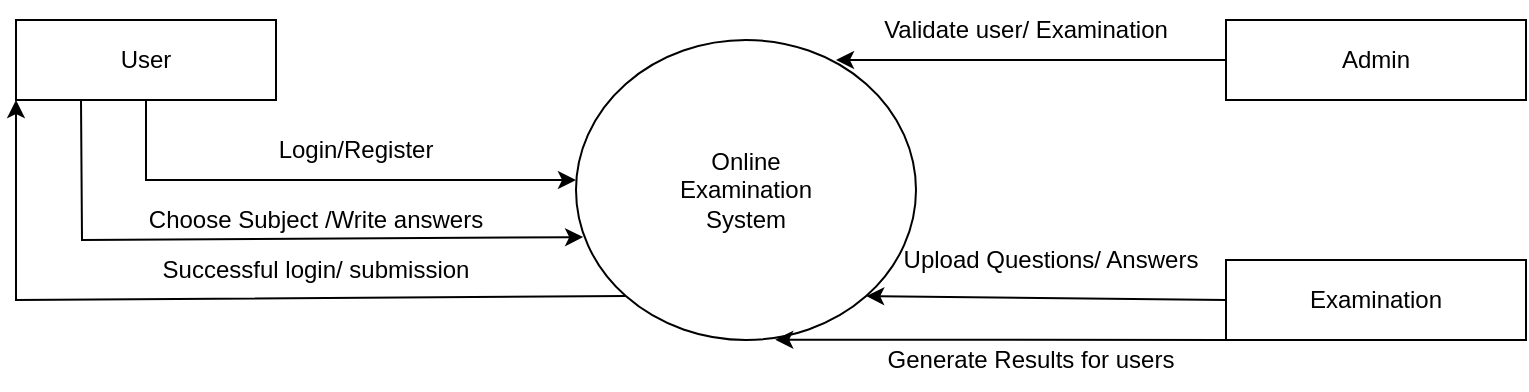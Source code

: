 <mxfile version="17.4.6" type="device"><diagram id="rzV4CzIDylbUxZsHA_tx" name="Page-1"><mxGraphModel dx="1038" dy="539" grid="1" gridSize="10" guides="1" tooltips="1" connect="1" arrows="1" fold="1" page="1" pageScale="1" pageWidth="827" pageHeight="1169" math="0" shadow="0"><root><mxCell id="0"/><mxCell id="1" parent="0"/><mxCell id="ZSa_HQ9xKbXDq02mGJp5-1" value="" style="ellipse;whiteSpace=wrap;html=1;" vertex="1" parent="1"><mxGeometry x="300" y="170" width="170" height="150" as="geometry"/></mxCell><mxCell id="ZSa_HQ9xKbXDq02mGJp5-2" value="Online Examination System" style="text;html=1;strokeColor=none;fillColor=none;align=center;verticalAlign=middle;whiteSpace=wrap;rounded=0;" vertex="1" parent="1"><mxGeometry x="355" y="230" width="60" height="30" as="geometry"/></mxCell><mxCell id="ZSa_HQ9xKbXDq02mGJp5-3" value="" style="rounded=0;whiteSpace=wrap;html=1;" vertex="1" parent="1"><mxGeometry x="20" y="160" width="130" height="40" as="geometry"/></mxCell><mxCell id="ZSa_HQ9xKbXDq02mGJp5-4" value="User" style="text;html=1;strokeColor=none;fillColor=none;align=center;verticalAlign=middle;whiteSpace=wrap;rounded=0;" vertex="1" parent="1"><mxGeometry x="55" y="165" width="60" height="30" as="geometry"/></mxCell><mxCell id="ZSa_HQ9xKbXDq02mGJp5-5" value="" style="rounded=0;whiteSpace=wrap;html=1;" vertex="1" parent="1"><mxGeometry x="625" y="160" width="150" height="40" as="geometry"/></mxCell><mxCell id="ZSa_HQ9xKbXDq02mGJp5-6" value="Admin" style="text;html=1;strokeColor=none;fillColor=none;align=center;verticalAlign=middle;whiteSpace=wrap;rounded=0;" vertex="1" parent="1"><mxGeometry x="670" y="165" width="60" height="30" as="geometry"/></mxCell><mxCell id="ZSa_HQ9xKbXDq02mGJp5-7" value="" style="rounded=0;whiteSpace=wrap;html=1;" vertex="1" parent="1"><mxGeometry x="625" y="280" width="150" height="40" as="geometry"/></mxCell><mxCell id="ZSa_HQ9xKbXDq02mGJp5-8" value="Examination" style="text;html=1;strokeColor=none;fillColor=none;align=center;verticalAlign=middle;whiteSpace=wrap;rounded=0;" vertex="1" parent="1"><mxGeometry x="670" y="285" width="60" height="30" as="geometry"/></mxCell><mxCell id="ZSa_HQ9xKbXDq02mGJp5-9" value="" style="endArrow=classic;html=1;rounded=0;exitX=0.5;exitY=1;exitDx=0;exitDy=0;" edge="1" parent="1" source="ZSa_HQ9xKbXDq02mGJp5-3"><mxGeometry width="50" height="50" relative="1" as="geometry"><mxPoint x="360" y="280" as="sourcePoint"/><mxPoint x="300" y="240" as="targetPoint"/><Array as="points"><mxPoint x="85" y="240"/></Array></mxGeometry></mxCell><mxCell id="ZSa_HQ9xKbXDq02mGJp5-10" value="" style="endArrow=classic;html=1;rounded=0;exitX=0.25;exitY=1;exitDx=0;exitDy=0;entryX=0.021;entryY=0.657;entryDx=0;entryDy=0;entryPerimeter=0;" edge="1" parent="1" source="ZSa_HQ9xKbXDq02mGJp5-3" target="ZSa_HQ9xKbXDq02mGJp5-1"><mxGeometry width="50" height="50" relative="1" as="geometry"><mxPoint x="95" y="210" as="sourcePoint"/><mxPoint x="300" y="250" as="targetPoint"/><Array as="points"><mxPoint x="53" y="270"/></Array></mxGeometry></mxCell><mxCell id="ZSa_HQ9xKbXDq02mGJp5-11" value="Login/Register" style="text;html=1;strokeColor=none;fillColor=none;align=center;verticalAlign=middle;whiteSpace=wrap;rounded=0;" vertex="1" parent="1"><mxGeometry x="160" y="210" width="60" height="30" as="geometry"/></mxCell><mxCell id="ZSa_HQ9xKbXDq02mGJp5-12" value="Choose Subject /Write answers" style="text;html=1;strokeColor=none;fillColor=none;align=center;verticalAlign=middle;whiteSpace=wrap;rounded=0;" vertex="1" parent="1"><mxGeometry x="70" y="250" width="200" height="20" as="geometry"/></mxCell><mxCell id="ZSa_HQ9xKbXDq02mGJp5-14" value="" style="endArrow=classic;html=1;rounded=0;exitX=0;exitY=1;exitDx=0;exitDy=0;entryX=0;entryY=1;entryDx=0;entryDy=0;" edge="1" parent="1" source="ZSa_HQ9xKbXDq02mGJp5-1" target="ZSa_HQ9xKbXDq02mGJp5-3"><mxGeometry width="50" height="50" relative="1" as="geometry"><mxPoint x="370" y="260" as="sourcePoint"/><mxPoint x="420" y="210" as="targetPoint"/><Array as="points"><mxPoint x="20" y="300"/></Array></mxGeometry></mxCell><mxCell id="ZSa_HQ9xKbXDq02mGJp5-15" value="Successful login/ submission" style="text;html=1;strokeColor=none;fillColor=none;align=center;verticalAlign=middle;whiteSpace=wrap;rounded=0;" vertex="1" parent="1"><mxGeometry x="80" y="270" width="180" height="30" as="geometry"/></mxCell><mxCell id="ZSa_HQ9xKbXDq02mGJp5-17" value="" style="endArrow=classic;html=1;rounded=0;exitX=0;exitY=0.5;exitDx=0;exitDy=0;" edge="1" parent="1" source="ZSa_HQ9xKbXDq02mGJp5-5"><mxGeometry width="50" height="50" relative="1" as="geometry"><mxPoint x="370" y="250" as="sourcePoint"/><mxPoint x="430" y="180" as="targetPoint"/></mxGeometry></mxCell><mxCell id="ZSa_HQ9xKbXDq02mGJp5-18" value="Validate user/ Examination" style="text;html=1;strokeColor=none;fillColor=none;align=center;verticalAlign=middle;whiteSpace=wrap;rounded=0;" vertex="1" parent="1"><mxGeometry x="440" y="150" width="170" height="30" as="geometry"/></mxCell><mxCell id="ZSa_HQ9xKbXDq02mGJp5-19" value="" style="endArrow=classic;html=1;rounded=0;entryX=1;entryY=1;entryDx=0;entryDy=0;exitX=0;exitY=0.5;exitDx=0;exitDy=0;" edge="1" parent="1" source="ZSa_HQ9xKbXDq02mGJp5-7" target="ZSa_HQ9xKbXDq02mGJp5-1"><mxGeometry width="50" height="50" relative="1" as="geometry"><mxPoint x="620" y="298" as="sourcePoint"/><mxPoint x="410" y="200" as="targetPoint"/></mxGeometry></mxCell><mxCell id="ZSa_HQ9xKbXDq02mGJp5-20" value="Upload Questions/ Answers" style="text;html=1;strokeColor=none;fillColor=none;align=center;verticalAlign=middle;whiteSpace=wrap;rounded=0;" vertex="1" parent="1"><mxGeometry x="450" y="270" width="175" height="20" as="geometry"/></mxCell><mxCell id="ZSa_HQ9xKbXDq02mGJp5-22" value="" style="endArrow=classic;html=1;rounded=0;exitX=0;exitY=1;exitDx=0;exitDy=0;entryX=0.586;entryY=0.999;entryDx=0;entryDy=0;entryPerimeter=0;" edge="1" parent="1" source="ZSa_HQ9xKbXDq02mGJp5-7" target="ZSa_HQ9xKbXDq02mGJp5-1"><mxGeometry width="50" height="50" relative="1" as="geometry"><mxPoint x="360" y="230" as="sourcePoint"/><mxPoint x="410" y="180" as="targetPoint"/></mxGeometry></mxCell><mxCell id="ZSa_HQ9xKbXDq02mGJp5-23" value="Generate Results for users" style="text;html=1;strokeColor=none;fillColor=none;align=center;verticalAlign=middle;whiteSpace=wrap;rounded=0;" vertex="1" parent="1"><mxGeometry x="445" y="315" width="165" height="30" as="geometry"/></mxCell></root></mxGraphModel></diagram></mxfile>